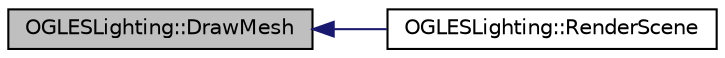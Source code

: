 digraph "OGLESLighting::DrawMesh"
{
  edge [fontname="Helvetica",fontsize="10",labelfontname="Helvetica",labelfontsize="10"];
  node [fontname="Helvetica",fontsize="10",shape=record];
  rankdir="LR";
  Node1 [label="OGLESLighting::DrawMesh",height=0.2,width=0.4,color="black", fillcolor="grey75", style="filled", fontcolor="black"];
  Node1 -> Node2 [dir="back",color="midnightblue",fontsize="10",style="solid",fontname="Helvetica"];
  Node2 [label="OGLESLighting::RenderScene",height=0.2,width=0.4,color="black", fillcolor="white", style="filled",URL="$class_o_g_l_e_s_lighting.html#a2f65411db538a52b3f81545834007b10",tooltip="Render the scene. "];
}
